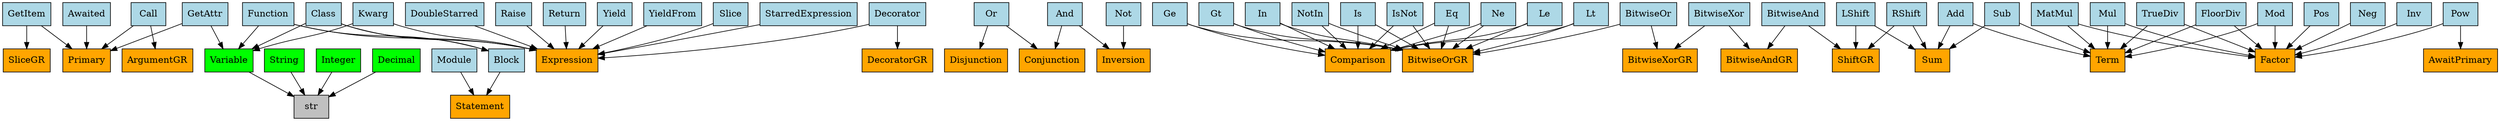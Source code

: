 digraph {
	0 [label=Variable fillcolor=lime shape=rect style=filled]
	1 [label=str fillcolor=gray shape=rect style=filled]
	2 [label=String fillcolor=lime shape=rect style=filled]
	3 [label=Integer fillcolor=lime shape=rect style=filled]
	4 [label=Decimal fillcolor=lime shape=rect style=filled]
	5 [label=Module fillcolor=lightblue shape=rect style=filled]
	6 [label=Statement fillcolor=orange shape=rect style=filled]
	7 [label=Raise fillcolor=lightblue shape=rect style=filled]
	8 [label=Expression fillcolor=orange shape=rect style=filled]
	9 [label=Return fillcolor=lightblue shape=rect style=filled]
	10 [label=Yield fillcolor=lightblue shape=rect style=filled]
	11 [label=YieldFrom fillcolor=lightblue shape=rect style=filled]
	12 [label=Or fillcolor=lightblue shape=rect style=filled]
	13 [label=Disjunction fillcolor=orange shape=rect style=filled]
	14 [label=Conjunction fillcolor=orange shape=rect style=filled]
	15 [label=And fillcolor=lightblue shape=rect style=filled]
	16 [label=Inversion fillcolor=orange shape=rect style=filled]
	17 [label=Not fillcolor=lightblue shape=rect style=filled]
	18 [label=Eq fillcolor=lightblue shape=rect style=filled]
	19 [label=Comparison fillcolor=orange shape=rect style=filled]
	20 [label=BitwiseOrGR fillcolor=orange shape=rect style=filled]
	21 [label=Ne fillcolor=lightblue shape=rect style=filled]
	22 [label=Le fillcolor=lightblue shape=rect style=filled]
	23 [label=Lt fillcolor=lightblue shape=rect style=filled]
	24 [label=Ge fillcolor=lightblue shape=rect style=filled]
	25 [label=Gt fillcolor=lightblue shape=rect style=filled]
	26 [label=In fillcolor=lightblue shape=rect style=filled]
	27 [label=NotIn fillcolor=lightblue shape=rect style=filled]
	28 [label=Is fillcolor=lightblue shape=rect style=filled]
	29 [label=IsNot fillcolor=lightblue shape=rect style=filled]
	30 [label=BitwiseOr fillcolor=lightblue shape=rect style=filled]
	31 [label=BitwiseXorGR fillcolor=orange shape=rect style=filled]
	32 [label=BitwiseXor fillcolor=lightblue shape=rect style=filled]
	33 [label=BitwiseAndGR fillcolor=orange shape=rect style=filled]
	34 [label=BitwiseAnd fillcolor=lightblue shape=rect style=filled]
	35 [label=ShiftGR fillcolor=orange shape=rect style=filled]
	36 [label=LShift fillcolor=lightblue shape=rect style=filled]
	37 [label=Sum fillcolor=orange shape=rect style=filled]
	38 [label=RShift fillcolor=lightblue shape=rect style=filled]
	39 [label=Add fillcolor=lightblue shape=rect style=filled]
	40 [label=Term fillcolor=orange shape=rect style=filled]
	41 [label=Sub fillcolor=lightblue shape=rect style=filled]
	42 [label=Mul fillcolor=lightblue shape=rect style=filled]
	43 [label=Factor fillcolor=orange shape=rect style=filled]
	44 [label=TrueDiv fillcolor=lightblue shape=rect style=filled]
	45 [label=FloorDiv fillcolor=lightblue shape=rect style=filled]
	46 [label=Mod fillcolor=lightblue shape=rect style=filled]
	47 [label=MatMul fillcolor=lightblue shape=rect style=filled]
	48 [label=Pos fillcolor=lightblue shape=rect style=filled]
	49 [label=Neg fillcolor=lightblue shape=rect style=filled]
	50 [label=Inv fillcolor=lightblue shape=rect style=filled]
	51 [label=Pow fillcolor=lightblue shape=rect style=filled]
	52 [label=AwaitPrimary fillcolor=orange shape=rect style=filled]
	53 [label=Awaited fillcolor=lightblue shape=rect style=filled]
	54 [label=Primary fillcolor=orange shape=rect style=filled]
	55 [label=GetAttr fillcolor=lightblue shape=rect style=filled]
	56 [label=GetItem fillcolor=lightblue shape=rect style=filled]
	57 [label=SliceGR fillcolor=orange shape=rect style=filled]
	58 [label=Call fillcolor=lightblue shape=rect style=filled]
	59 [label=ArgumentGR fillcolor=orange shape=rect style=filled]
	60 [label=Slice fillcolor=lightblue shape=rect style=filled]
	61 [label=Kwarg fillcolor=lightblue shape=rect style=filled]
	62 [label=StarredExpression fillcolor=lightblue shape=rect style=filled]
	63 [label=DoubleStarred fillcolor=lightblue shape=rect style=filled]
	64 [label=Decorator fillcolor=lightblue shape=rect style=filled]
	65 [label=DecoratorGR fillcolor=orange shape=rect style=filled]
	66 [label=Class fillcolor=lightblue shape=rect style=filled]
	67 [label=Block fillcolor=lightblue shape=rect style=filled]
	68 [label=Function fillcolor=lightblue shape=rect style=filled]
	0 -> 1
	2 -> 1
	3 -> 1
	4 -> 1
	5 -> 6
	7 -> 8
	9 -> 8
	10 -> 8
	11 -> 8
	12 -> 13
	12 -> 14
	15 -> 14
	15 -> 16
	17 -> 16
	18 -> 19
	18 -> 20
	21 -> 19
	21 -> 20
	22 -> 19
	22 -> 20
	23 -> 19
	23 -> 20
	24 -> 19
	24 -> 20
	25 -> 19
	25 -> 20
	26 -> 19
	26 -> 20
	27 -> 19
	27 -> 20
	28 -> 19
	28 -> 20
	29 -> 19
	29 -> 20
	30 -> 20
	30 -> 31
	32 -> 31
	32 -> 33
	34 -> 33
	34 -> 35
	36 -> 35
	36 -> 37
	38 -> 35
	38 -> 37
	39 -> 37
	39 -> 40
	41 -> 37
	41 -> 40
	42 -> 40
	42 -> 43
	44 -> 40
	44 -> 43
	45 -> 40
	45 -> 43
	46 -> 40
	46 -> 43
	47 -> 40
	47 -> 43
	48 -> 43
	49 -> 43
	50 -> 43
	51 -> 52
	51 -> 43
	53 -> 54
	55 -> 54
	55 -> 0
	56 -> 54
	56 -> 57
	58 -> 54
	58 -> 59
	60 -> 8
	61 -> 0
	61 -> 8
	62 -> 8
	63 -> 8
	64 -> 8
	64 -> 65
	66 -> 0
	66 -> 8
	66 -> 67
	68 -> 0
	68 -> 8
	68 -> 67
	67 -> 6
}
